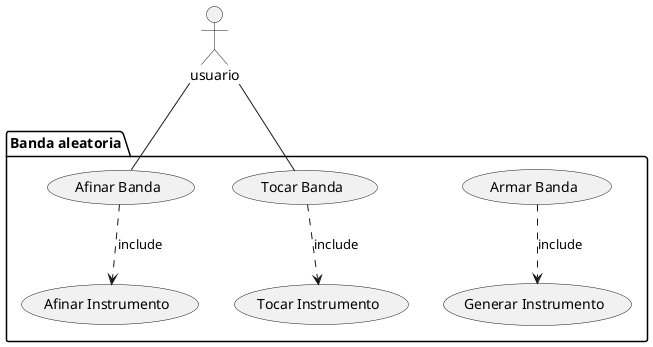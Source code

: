@startuml

package "Banda aleatoria" {
    usecase "Armar Banda"
    usecase "Afinar Banda"
    usecase "Tocar Banda"
    usecase "Tocar Instrumento"
    usecase "Afinar Instrumento"
    usecase "Generar Instrumento"
}




usuario -- "Afinar Banda"
usuario -- "Tocar Banda"

"Tocar Banda" ..> "Tocar Instrumento" : include
"Afinar Banda" ..> "Afinar Instrumento" : include
"Armar Banda" ..> "Generar Instrumento" : include
@enduml